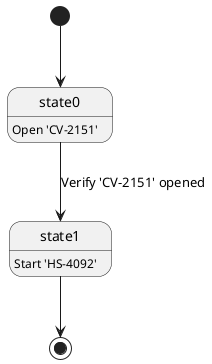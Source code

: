 @startuml

[*] --> state0
state0: Open 'CV-2151'
state0 --> state1: Verify 'CV-2151' opened
state1: Start 'HS-4092'
state1 --> [*]

@enduml